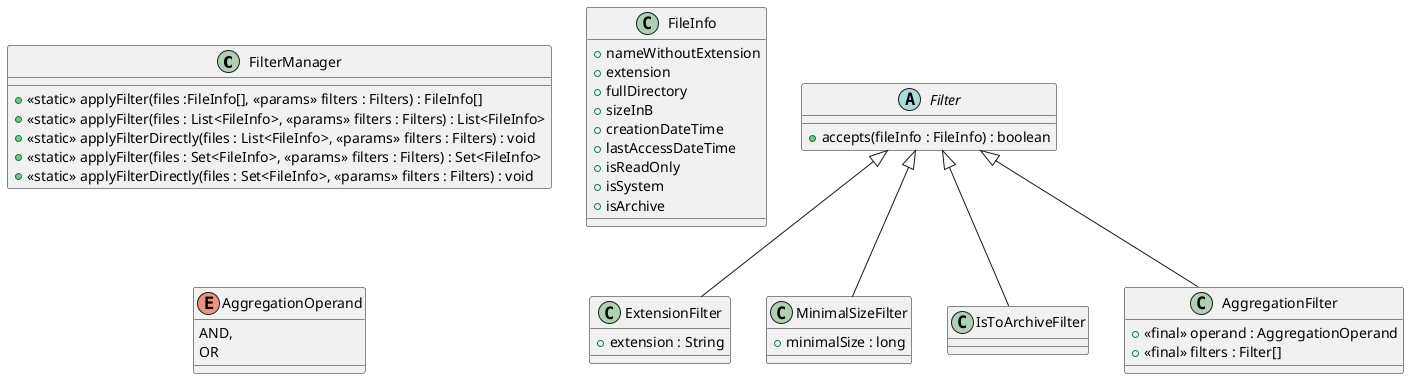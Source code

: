 @startuml

class FilterManager{
  + <<static>> applyFilter(files :FileInfo[], <<params>> filters : Filters) : FileInfo[]
  + <<static>> applyFilter(files : List<FileInfo>, <<params>> filters : Filters) : List<FileInfo>
  + <<static>> applyFilterDirectly(files : List<FileInfo>, <<params>> filters : Filters) : void
  + <<static>> applyFilter(files : Set<FileInfo>, <<params>> filters : Filters) : Set<FileInfo>
  + <<static>> applyFilterDirectly(files : Set<FileInfo>, <<params>> filters : Filters) : void
  }

class FileInfo{
 + nameWithoutExtension
 + extension
 + fullDirectory
 + sizeInB
 + creationDateTime
 + lastAccessDateTime
 + isReadOnly
 + isSystem
 + isArchive
}

abstract class Filter{
 + accepts(fileInfo : FileInfo) : boolean
}

class ExtensionFilter{
  + extension : String
}

class MinimalSizeFilter{
 + minimalSize : long
}

class IsToArchiveFilter{
}

class AggregationFilter{
  + <<final>> operand : AggregationOperand
  + <<final>> filters : Filter[]
}

enum AggregationOperand{
AND,
OR
}

Filter <|-- ExtensionFilter
Filter <|-- MinimalSizeFilter
Filter <|-- IsToArchiveFilter
Filter <|-- AggregationFilter

@enduml
